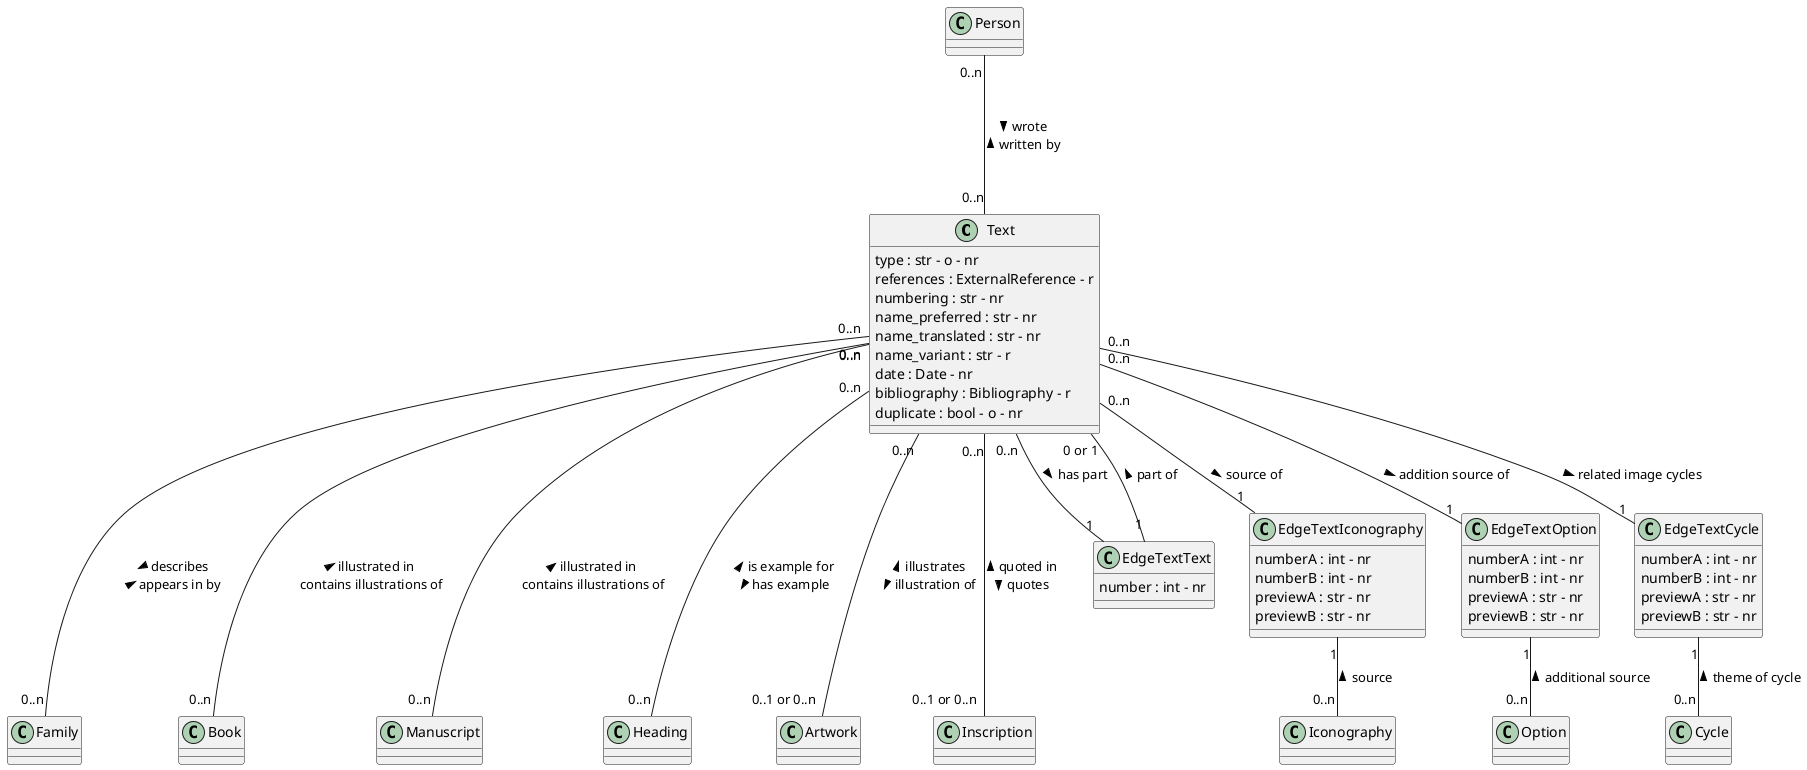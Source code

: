 @startuml 
class Text
Text : type : str - o - nr
Text : references : ExternalReference - r
Text : numbering : str - nr
Text : name_preferred : str - nr
Text : name_translated : str - nr
Text : name_variant : str - r
Text : date : Date - nr
Text : bibliography : Bibliography - r
Text : duplicate : bool - o - nr


class Person 

class Family

class Iconography

class Option 
    
class Cycle

class Book

class Manuscript

class Heading

class Artwork

class Inscription

class EdgeTextText
EdgeTextText : number : int - nr

class EdgeTextIconography
EdgeTextIconography : numberA : int - nr
EdgeTextIconography : numberB : int - nr
EdgeTextIconography : previewA : str - nr
EdgeTextIconography : previewB : str - nr

class EdgeTextOption
EdgeTextOption : numberA : int - nr
EdgeTextOption : numberB : int - nr
EdgeTextOption : previewA : str - nr
EdgeTextOption : previewB : str - nr

class EdgeTextCycle
EdgeTextCycle : numberA : int - nr
EdgeTextCycle : numberB : int - nr
EdgeTextCycle : previewA : str - nr
EdgeTextCycle : previewB : str - nr

Person "0..n" --- "0..n" Text : > wrote \n written by <

Text "0..n" --- "0..n" Family : > describes \n appears in by <

Text "0..n" -- "1" EdgeTextText : has part >
EdgeTextText "1" -- "0 or 1" Text :  part of >


Text "0..n" -- "1" EdgeTextIconography : source of >
EdgeTextIconography "1" -- "0..n" Iconography : source <

Text "0..n" -- "1" EdgeTextOption : addition source of >
EdgeTextOption "1" -- "0..n" Option : additional source <

Text "0..n" -- "1" EdgeTextCycle : related image cycles >
EdgeTextCycle "1" -- "0..n" Cycle : theme of cycle <

Text "0..n" --- "0..n" Heading : < is example for \n has example >

Text "0..n" --- "0..n" Manuscript: < illustrated in \n contains illustrations of

Text "0..n" --- "0..n" Book: < illustrated in \n contains illustrations of

Text "0..n" --- "0..1 or 0..n" Artwork : < illustrates \n illustration of >

Text "0..n" --- "0..1 or 0..n" Inscription : < quoted in \n quotes >

@enduml 
